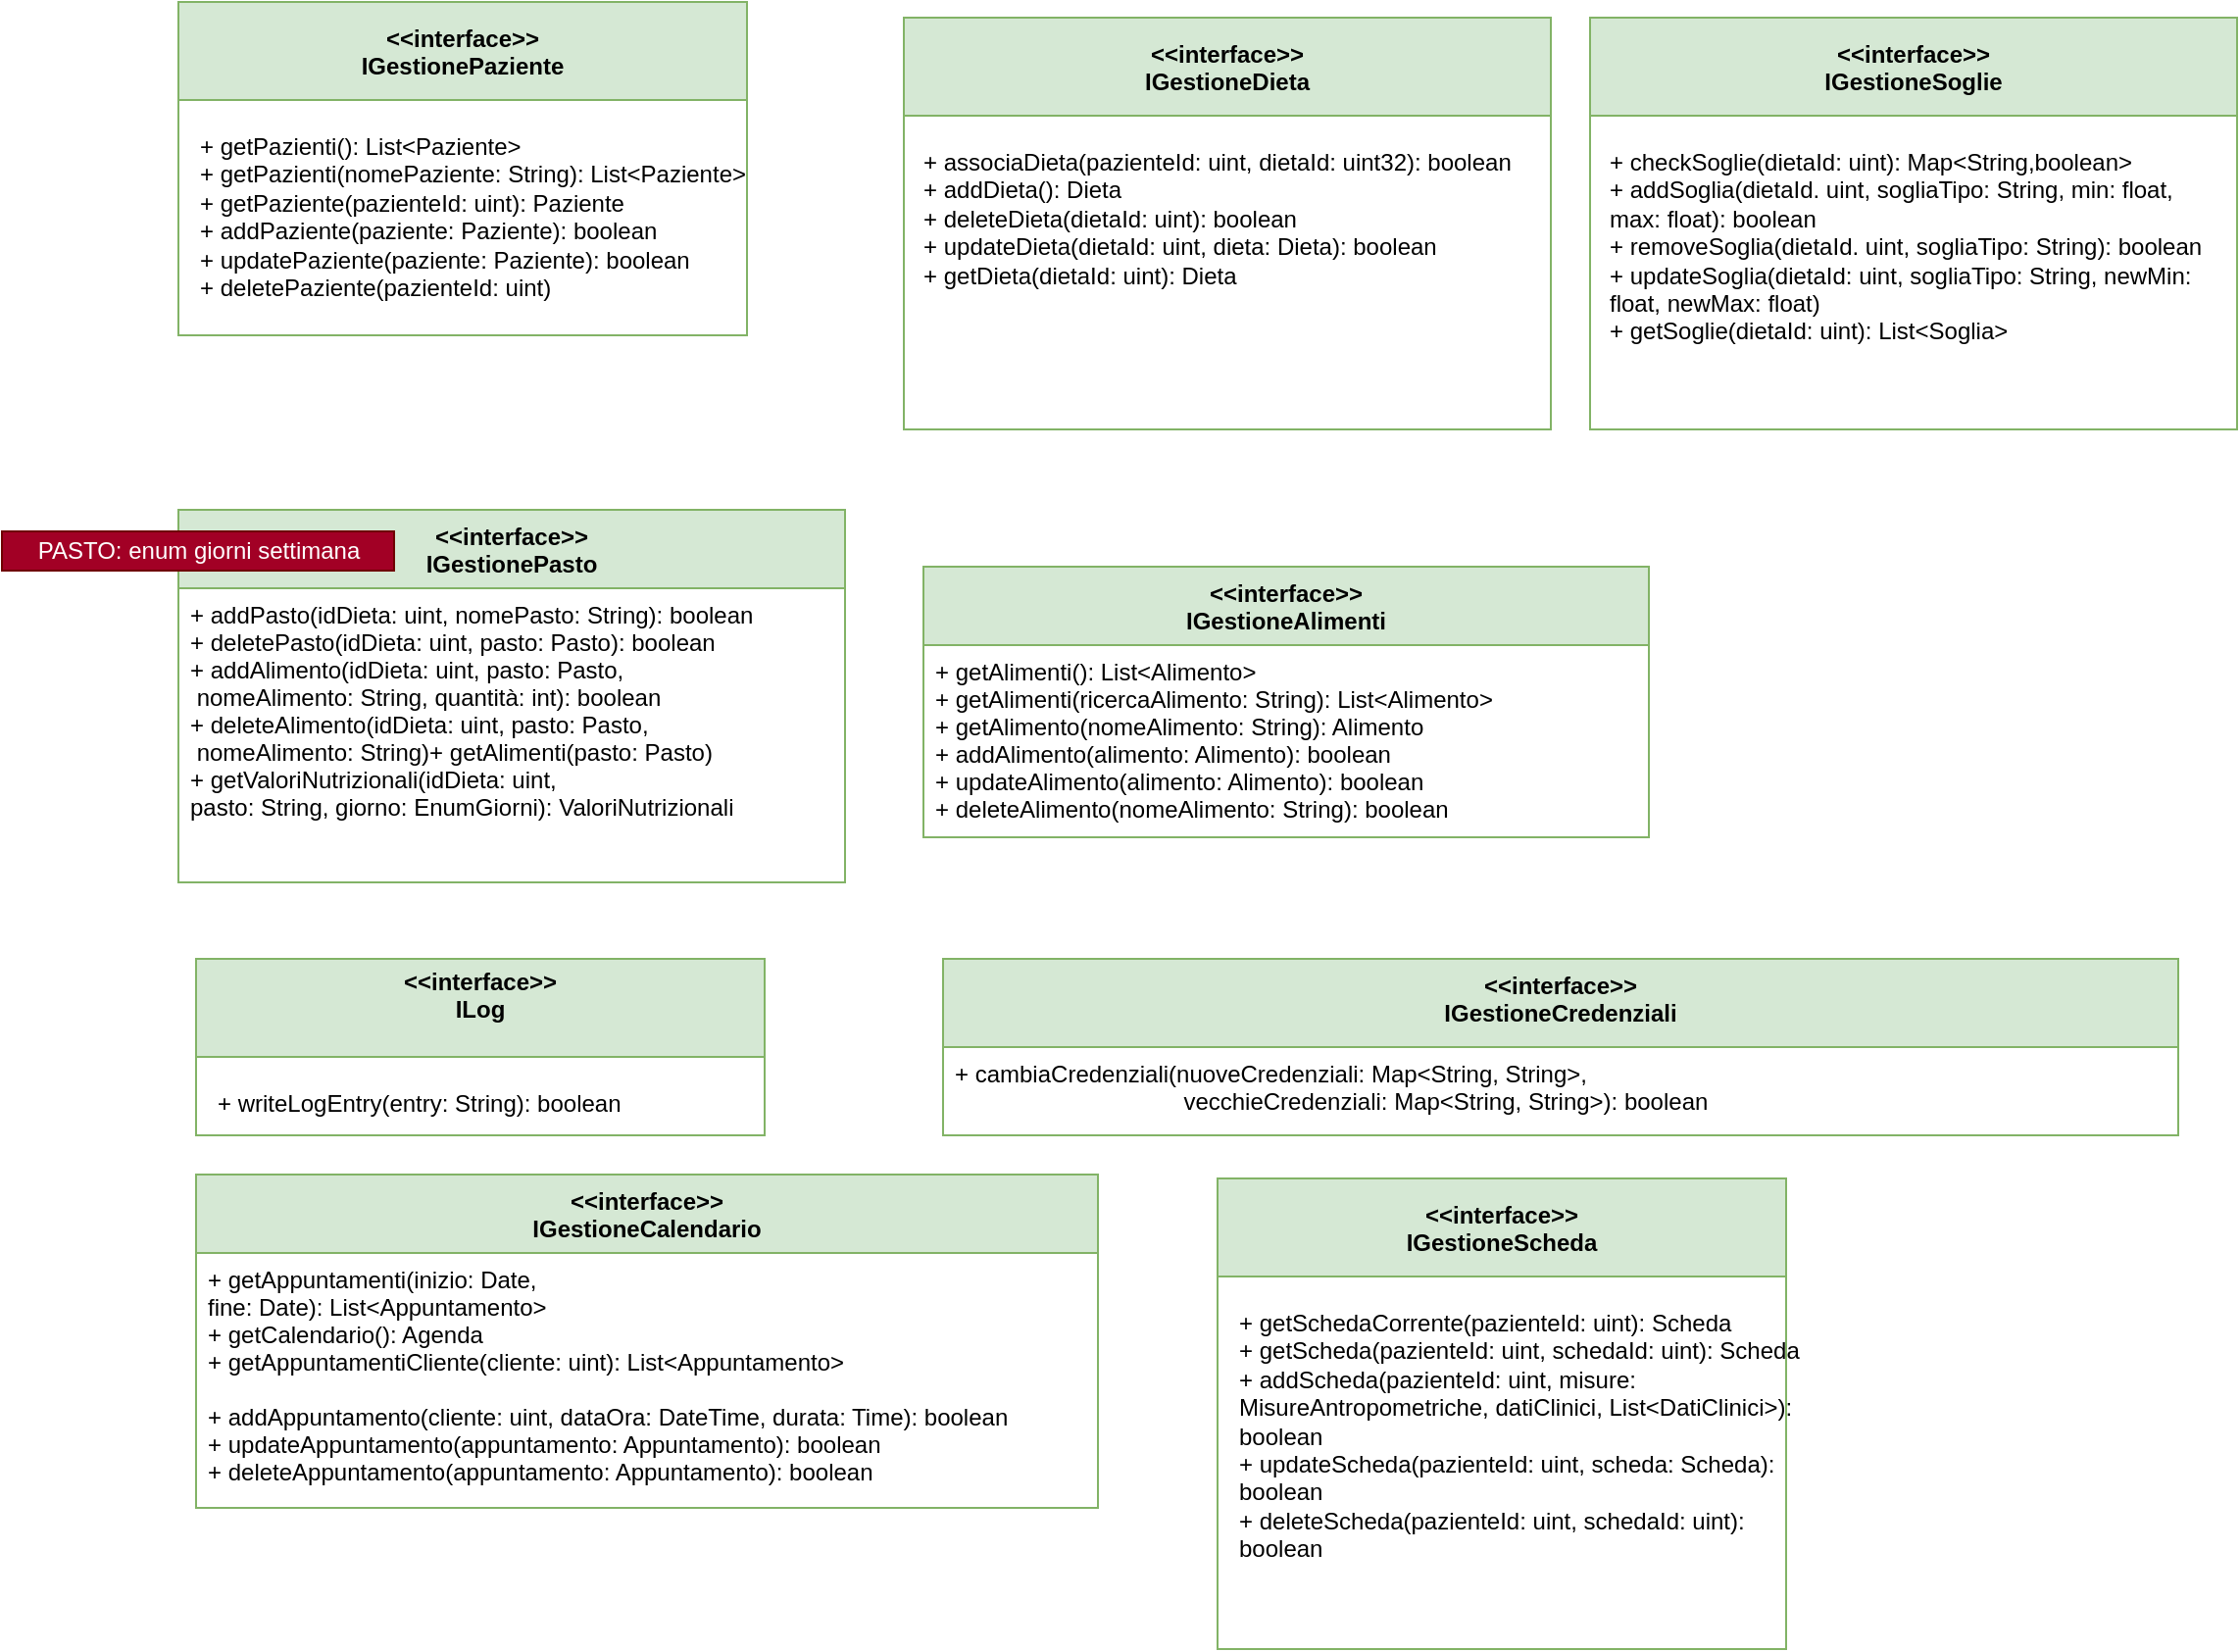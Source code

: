 <mxfile version="18.1.1"><diagram name="Page-1" id="b5b7bab2-c9e2-2cf4-8b2a-24fd1a2a6d21"><mxGraphModel dx="941" dy="518" grid="1" gridSize="10" guides="1" tooltips="1" connect="1" arrows="1" fold="1" page="1" pageScale="1" pageWidth="827" pageHeight="1169" background="none" math="0" shadow="0"><root><mxCell id="0"/><mxCell id="1" parent="0"/><mxCell id="QulBlBRZskvf9of2ID0m-285" value="&lt;&lt;interface&gt;&gt;&#xA;IGestionePaziente" style="swimlane;startSize=50;fillColor=#d5e8d4;strokeColor=#82b366;" parent="1" vertex="1"><mxGeometry x="290" y="80" width="290" height="170" as="geometry"/></mxCell><mxCell id="QulBlBRZskvf9of2ID0m-286" value="&lt;div&gt;+ getPazienti(): List&amp;lt;Paziente&amp;gt;&lt;/div&gt;&lt;div&gt;+ getPazienti(nomePaziente: String): List&amp;lt;Paziente&amp;gt;&lt;/div&gt;&lt;div&gt;+ getPaziente(pazienteId: uint): Paziente&lt;/div&gt;&lt;div&gt;+ addPaziente(paziente: Paziente): boolean&lt;/div&gt;&lt;div&gt;+ updatePaziente(paziente: Paziente): boolean&lt;/div&gt;+ deletePaziente(pazienteId: uint)" style="text;whiteSpace=wrap;html=1;" parent="QulBlBRZskvf9of2ID0m-285" vertex="1"><mxGeometry x="9" y="60" width="290" height="30" as="geometry"/></mxCell><mxCell id="QulBlBRZskvf9of2ID0m-287" value="&lt;&lt;interface&gt;&gt;&#xA;IGestioneDieta" style="swimlane;startSize=50;fillColor=#d5e8d4;strokeColor=#82b366;" parent="1" vertex="1"><mxGeometry x="660" y="88" width="330" height="210" as="geometry"/></mxCell><mxCell id="QulBlBRZskvf9of2ID0m-288" value="+ associaDieta(pazienteId: uint, dietaId: uint32): boolean&lt;br&gt;+ addDieta(): Dieta&lt;br&gt;+ deleteDieta(dietaId: uint): boolean&lt;br&gt;&lt;div&gt;+ updateDieta(dietaId: uint, dieta: Dieta): boolean&lt;/div&gt;&lt;div&gt;+ getDieta(dietaId: uint): Dieta&lt;br&gt;&lt;/div&gt;" style="text;whiteSpace=wrap;html=1;" parent="QulBlBRZskvf9of2ID0m-287" vertex="1"><mxGeometry x="8" y="60" width="312" height="30" as="geometry"/></mxCell><mxCell id="QulBlBRZskvf9of2ID0m-289" value="&lt;&lt;interface&gt;&gt;&#xA;IGestionePasto&#xA;" style="swimlane;fontStyle=1;align=center;verticalAlign=top;childLayout=stackLayout;horizontal=1;startSize=40;horizontalStack=0;resizeParent=1;resizeParentMax=0;resizeLast=0;collapsible=1;marginBottom=0;fillColor=#d5e8d4;strokeColor=#82b366;" parent="1" vertex="1"><mxGeometry x="290" y="339" width="340" height="190" as="geometry"/></mxCell><mxCell id="QulBlBRZskvf9of2ID0m-290" value="+ addPasto(idDieta: uint, nomePasto: String): boolean&#xA;+ deletePasto(idDieta: uint, pasto: Pasto): boolean&#xA;+ addAlimento(idDieta: uint, pasto: Pasto,&#xA; nomeAlimento: String, quantità: int): boolean&#xA;+ deleteAlimento(idDieta: uint, pasto: Pasto,&#xA; nomeAlimento: String)+ getAlimenti(pasto: Pasto)&#xA;+ getValoriNutrizionali(idDieta: uint, &#xA;pasto: String, giorno: EnumGiorni): ValoriNutrizionali" style="text;align=left;verticalAlign=top;spacingLeft=4;spacingRight=4;overflow=hidden;rotatable=0;points=[[0,0.5],[1,0.5]];portConstraint=eastwest;" parent="QulBlBRZskvf9of2ID0m-289" vertex="1"><mxGeometry y="40" width="340" height="150" as="geometry"/></mxCell><mxCell id="QulBlBRZskvf9of2ID0m-291" value="&lt;&lt;interface&gt;&gt;&#xA;ILog&#xA;" style="swimlane;startSize=50;fillColor=#d5e8d4;strokeColor=#82b366;" parent="1" vertex="1"><mxGeometry x="299" y="568" width="290" height="90" as="geometry"/></mxCell><mxCell id="QulBlBRZskvf9of2ID0m-292" value="&lt;div&gt;+ writeLogEntry(entry: String): boolean&lt;br&gt;&lt;/div&gt;&lt;div&gt;&lt;br&gt;&lt;/div&gt;&lt;div&gt;&lt;br&gt;&lt;/div&gt;" style="text;whiteSpace=wrap;html=1;" parent="QulBlBRZskvf9of2ID0m-291" vertex="1"><mxGeometry x="9" y="60" width="290" height="30" as="geometry"/></mxCell><mxCell id="QulBlBRZskvf9of2ID0m-293" value="&lt;&lt;interface&gt;&gt;&#xA;IGestioneAlimenti" style="swimlane;fontStyle=1;align=center;verticalAlign=top;childLayout=stackLayout;horizontal=1;startSize=40;horizontalStack=0;resizeParent=1;resizeParentMax=0;resizeLast=0;collapsible=1;marginBottom=0;fillColor=#d5e8d4;strokeColor=#82b366;" parent="1" vertex="1"><mxGeometry x="670" y="368" width="370" height="138" as="geometry"/></mxCell><mxCell id="QulBlBRZskvf9of2ID0m-294" value="+ getAlimenti(): List&lt;Alimento&gt;&#xA;+ getAlimenti(ricercaAlimento: String): List&lt;Alimento&gt;&#xA;+ getAlimento(nomeAlimento: String): Alimento&#xA;+ addAlimento(alimento: Alimento): boolean &#xA;+ updateAlimento(alimento: Alimento): boolean&#xA;+ deleteAlimento(nomeAlimento: String): boolean&#xA;&#xA;" style="text;align=left;verticalAlign=top;spacingLeft=4;spacingRight=4;overflow=hidden;rotatable=0;points=[[0,0.5],[1,0.5]];portConstraint=eastwest;" parent="QulBlBRZskvf9of2ID0m-293" vertex="1"><mxGeometry y="40" width="370" height="98" as="geometry"/></mxCell><mxCell id="QulBlBRZskvf9of2ID0m-295" value="&lt;&lt;interface&gt;&gt;&#xA;IGestioneCredenziali" style="swimlane;fontStyle=1;align=center;verticalAlign=top;childLayout=stackLayout;horizontal=1;startSize=45;horizontalStack=0;resizeParent=1;resizeParentMax=0;resizeLast=0;collapsible=1;marginBottom=0;fillColor=#d5e8d4;strokeColor=#82b366;" parent="1" vertex="1"><mxGeometry x="680" y="568" width="630" height="90" as="geometry"/></mxCell><mxCell id="QulBlBRZskvf9of2ID0m-296" value="+ cambiaCredenziali(nuoveCredenziali: Map&lt;String, String&gt;, &#xA;                                   vecchieCredenziali: Map&lt;String, String&gt;): boolean" style="text;align=left;verticalAlign=top;spacingLeft=4;spacingRight=4;overflow=hidden;rotatable=0;points=[[0,0.5],[1,0.5]];portConstraint=eastwest;" parent="QulBlBRZskvf9of2ID0m-295" vertex="1"><mxGeometry y="45" width="630" height="45" as="geometry"/></mxCell><mxCell id="QulBlBRZskvf9of2ID0m-297" value="&lt;&lt;interface&gt;&gt;&#xA;IGestioneCalendario" style="swimlane;fontStyle=1;align=center;verticalAlign=top;childLayout=stackLayout;horizontal=1;startSize=40;horizontalStack=0;resizeParent=1;resizeParentMax=0;resizeLast=0;collapsible=1;marginBottom=0;fillColor=#d5e8d4;strokeColor=#82b366;" parent="1" vertex="1"><mxGeometry x="299" y="678" width="460" height="170" as="geometry"/></mxCell><mxCell id="QulBlBRZskvf9of2ID0m-298" value="+ getAppuntamenti(inizio: Date,&#xA;fine: Date): List&lt;Appuntamento&gt;&#xA;+ getCalendario(): Agenda&#xA;+ getAppuntamentiCliente(cliente: uint): List&lt;Appuntamento&gt; &#xA;&#xA;+ addAppuntamento(cliente: uint, dataOra: DateTime, durata: Time): boolean&#xA;+ updateAppuntamento(appuntamento: Appuntamento): boolean&#xA;+ deleteAppuntamento(appuntamento: Appuntamento): boolean" style="text;align=left;verticalAlign=top;spacingLeft=4;spacingRight=4;overflow=hidden;rotatable=0;points=[[0,0.5],[1,0.5]];portConstraint=eastwest;" parent="QulBlBRZskvf9of2ID0m-297" vertex="1"><mxGeometry y="40" width="460" height="130" as="geometry"/></mxCell><mxCell id="QulBlBRZskvf9of2ID0m-301" value="&lt;&lt;interface&gt;&gt;&#xA;IGestioneSoglie" style="swimlane;startSize=50;fillColor=#d5e8d4;strokeColor=#82b366;" parent="1" vertex="1"><mxGeometry x="1010" y="88" width="330" height="210" as="geometry"/></mxCell><mxCell id="QulBlBRZskvf9of2ID0m-302" value="+ checkSoglie(dietaId: uint): Map&amp;lt;String,boolean&amp;gt;&lt;br&gt;&lt;div&gt;+ addSoglia(dietaId. uint, sogliaTipo: String, min: float, max: float): boolean&lt;/div&gt;&lt;div&gt;+ removeSoglia(dietaId. uint, sogliaTipo: String): boolean&lt;/div&gt;&lt;div&gt;+ updateSoglia(dietaId: uint, sogliaTipo: String, newMin: float, newMax: float)&lt;br&gt;+ getSoglie(dietaId: uint): List&amp;lt;Soglia&amp;gt;&lt;/div&gt;" style="text;whiteSpace=wrap;html=1;" parent="QulBlBRZskvf9of2ID0m-301" vertex="1"><mxGeometry x="8" y="60" width="312" height="30" as="geometry"/></mxCell><mxCell id="QulBlBRZskvf9of2ID0m-404" value="PASTO: enum giorni settimana" style="text;html=1;align=center;verticalAlign=middle;resizable=0;points=[];autosize=1;strokeColor=#6F0000;fillColor=#a20025;fontColor=#ffffff;" parent="1" vertex="1"><mxGeometry x="200" y="350" width="200" height="20" as="geometry"/></mxCell><mxCell id="-ev9jZgb10lg-JoY_Jhr-1" value="&lt;&lt;interface&gt;&gt;&#xA;IGestioneScheda" style="swimlane;startSize=50;fillColor=#d5e8d4;strokeColor=#82b366;" vertex="1" parent="1"><mxGeometry x="820" y="680" width="290" height="240" as="geometry"/></mxCell><mxCell id="-ev9jZgb10lg-JoY_Jhr-2" value="&lt;div&gt;&lt;div&gt;+ getSchedaCorrente(pazienteId: uint): Scheda&lt;/div&gt;&lt;/div&gt;&lt;div&gt;+ getScheda(pazienteId: uint, schedaId: uint): Scheda&lt;br&gt;&lt;/div&gt;+ addScheda(pazienteId: uint, misure: MisureAntropometriche, datiClinici, List&amp;lt;DatiClinici&amp;gt;): boolean&lt;br&gt;+ updateScheda(pazienteId: uint, scheda: Scheda): boolean&lt;br&gt;+ deleteScheda(pazienteId: uint, schedaId: uint): boolean&lt;div&gt;&lt;br&gt;&lt;/div&gt;" style="text;whiteSpace=wrap;html=1;" vertex="1" parent="-ev9jZgb10lg-JoY_Jhr-1"><mxGeometry x="9" y="60" width="290" height="30" as="geometry"/></mxCell></root></mxGraphModel></diagram></mxfile>